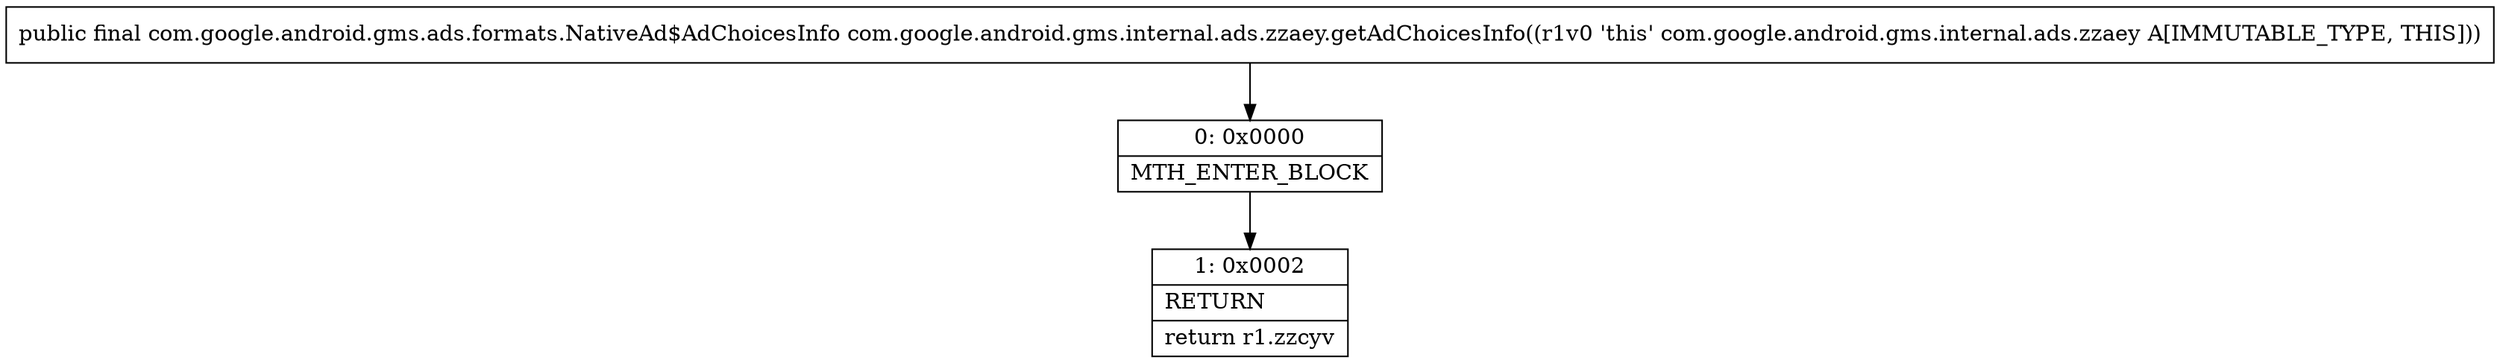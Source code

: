 digraph "CFG forcom.google.android.gms.internal.ads.zzaey.getAdChoicesInfo()Lcom\/google\/android\/gms\/ads\/formats\/NativeAd$AdChoicesInfo;" {
Node_0 [shape=record,label="{0\:\ 0x0000|MTH_ENTER_BLOCK\l}"];
Node_1 [shape=record,label="{1\:\ 0x0002|RETURN\l|return r1.zzcyv\l}"];
MethodNode[shape=record,label="{public final com.google.android.gms.ads.formats.NativeAd$AdChoicesInfo com.google.android.gms.internal.ads.zzaey.getAdChoicesInfo((r1v0 'this' com.google.android.gms.internal.ads.zzaey A[IMMUTABLE_TYPE, THIS])) }"];
MethodNode -> Node_0;
Node_0 -> Node_1;
}

